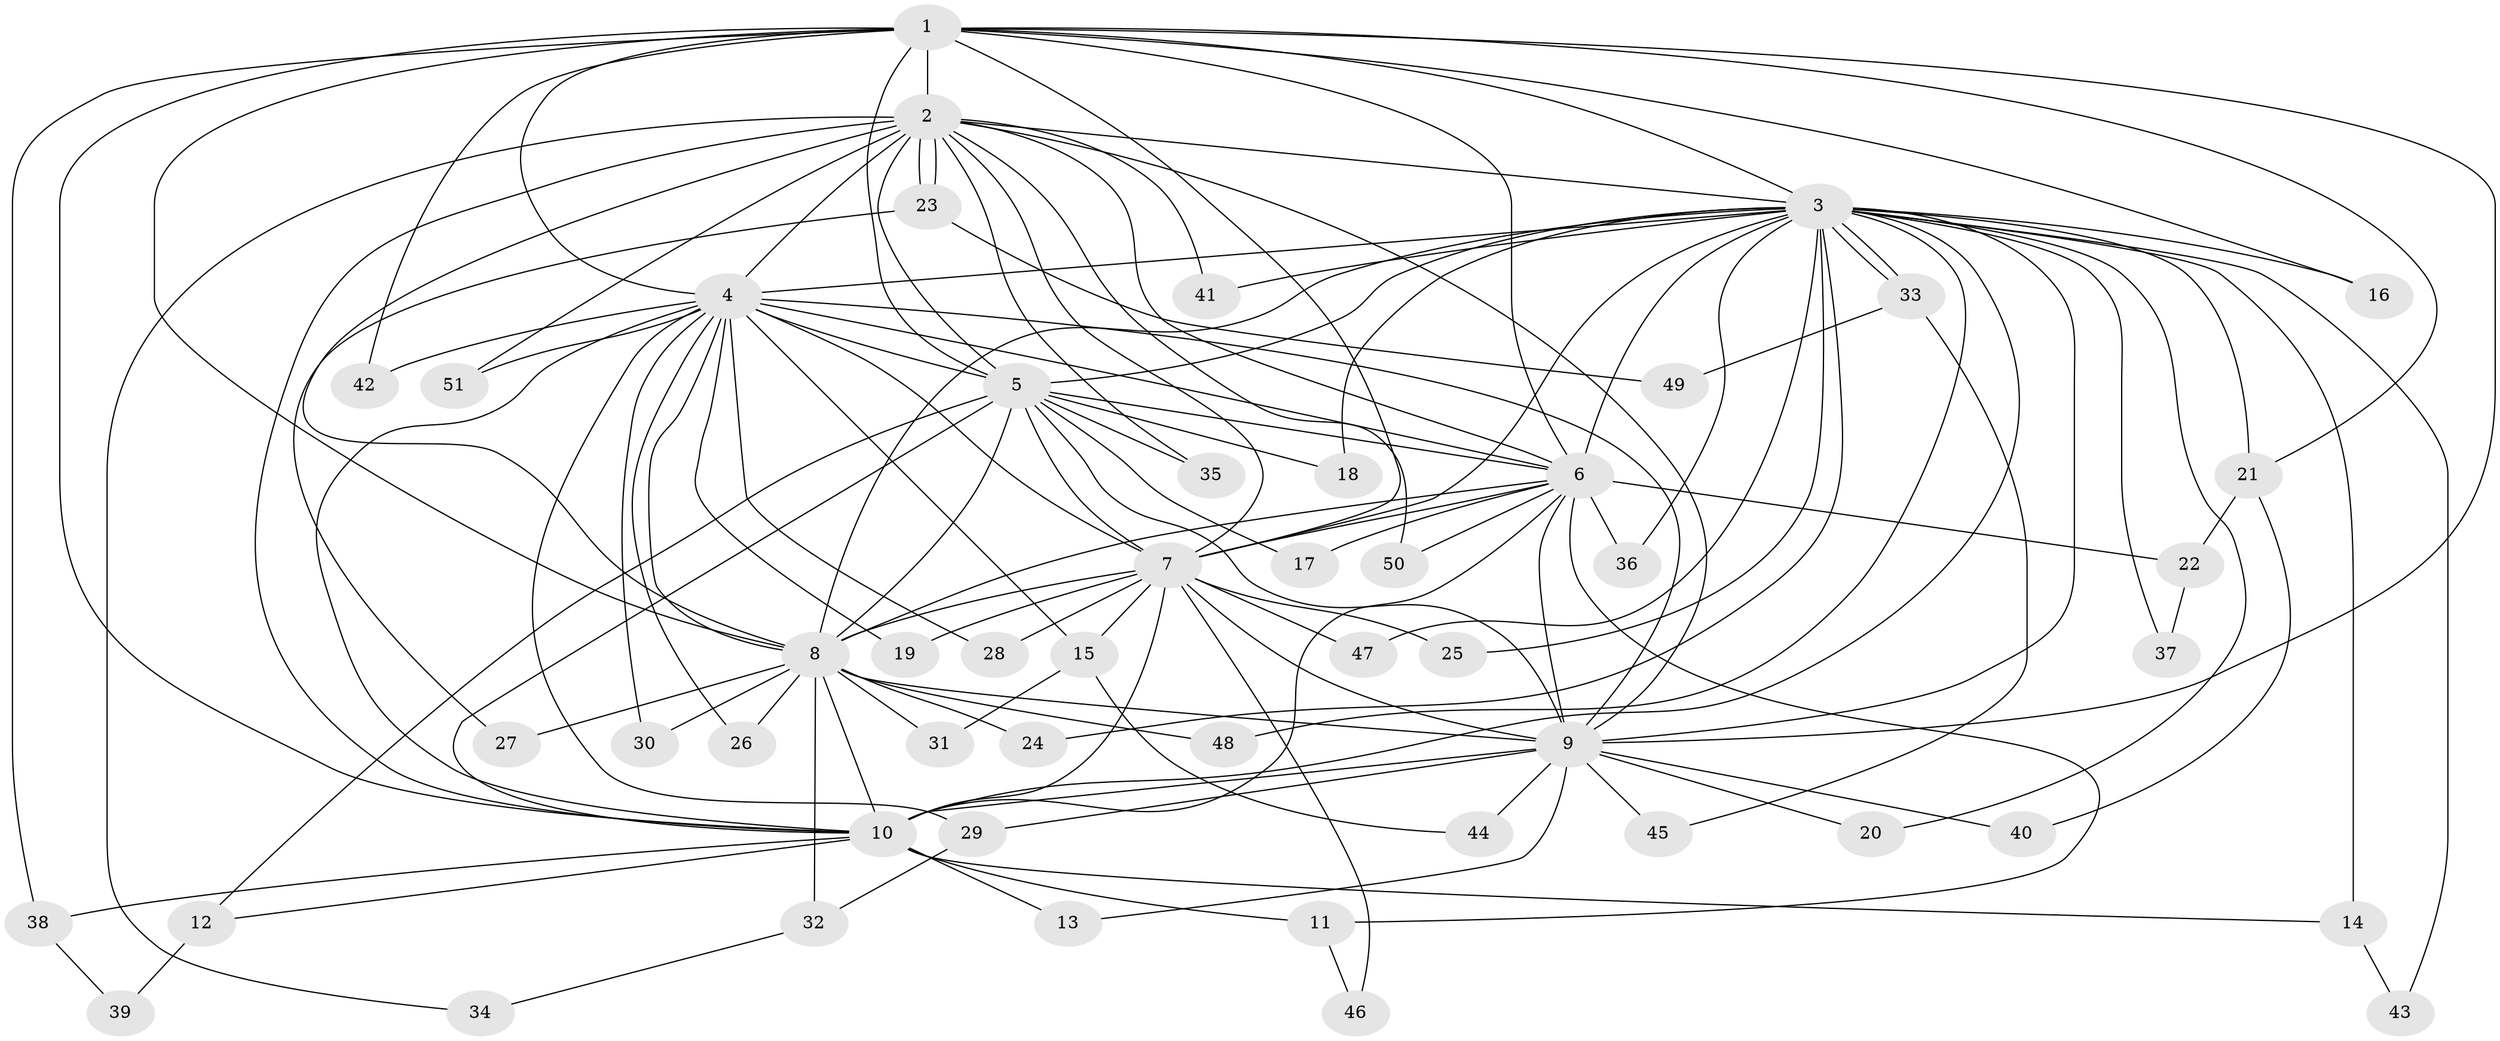 // Generated by graph-tools (version 1.1) at 2025/35/03/09/25 02:35:00]
// undirected, 51 vertices, 127 edges
graph export_dot {
graph [start="1"]
  node [color=gray90,style=filled];
  1;
  2;
  3;
  4;
  5;
  6;
  7;
  8;
  9;
  10;
  11;
  12;
  13;
  14;
  15;
  16;
  17;
  18;
  19;
  20;
  21;
  22;
  23;
  24;
  25;
  26;
  27;
  28;
  29;
  30;
  31;
  32;
  33;
  34;
  35;
  36;
  37;
  38;
  39;
  40;
  41;
  42;
  43;
  44;
  45;
  46;
  47;
  48;
  49;
  50;
  51;
  1 -- 2;
  1 -- 3;
  1 -- 4;
  1 -- 5;
  1 -- 6;
  1 -- 7;
  1 -- 8;
  1 -- 9;
  1 -- 10;
  1 -- 16;
  1 -- 21;
  1 -- 38;
  1 -- 42;
  2 -- 3;
  2 -- 4;
  2 -- 5;
  2 -- 6;
  2 -- 7;
  2 -- 8;
  2 -- 9;
  2 -- 10;
  2 -- 23;
  2 -- 23;
  2 -- 34;
  2 -- 35;
  2 -- 41;
  2 -- 50;
  2 -- 51;
  3 -- 4;
  3 -- 5;
  3 -- 6;
  3 -- 7;
  3 -- 8;
  3 -- 9;
  3 -- 10;
  3 -- 14;
  3 -- 16;
  3 -- 18;
  3 -- 20;
  3 -- 21;
  3 -- 24;
  3 -- 25;
  3 -- 33;
  3 -- 33;
  3 -- 36;
  3 -- 37;
  3 -- 41;
  3 -- 43;
  3 -- 47;
  3 -- 48;
  4 -- 5;
  4 -- 6;
  4 -- 7;
  4 -- 8;
  4 -- 9;
  4 -- 10;
  4 -- 15;
  4 -- 19;
  4 -- 26;
  4 -- 28;
  4 -- 29;
  4 -- 30;
  4 -- 42;
  4 -- 51;
  5 -- 6;
  5 -- 7;
  5 -- 8;
  5 -- 9;
  5 -- 10;
  5 -- 12;
  5 -- 17;
  5 -- 18;
  5 -- 35;
  6 -- 7;
  6 -- 8;
  6 -- 9;
  6 -- 10;
  6 -- 11;
  6 -- 17;
  6 -- 22;
  6 -- 36;
  6 -- 50;
  7 -- 8;
  7 -- 9;
  7 -- 10;
  7 -- 15;
  7 -- 19;
  7 -- 25;
  7 -- 28;
  7 -- 46;
  7 -- 47;
  8 -- 9;
  8 -- 10;
  8 -- 24;
  8 -- 26;
  8 -- 27;
  8 -- 30;
  8 -- 31;
  8 -- 32;
  8 -- 48;
  9 -- 10;
  9 -- 13;
  9 -- 20;
  9 -- 29;
  9 -- 40;
  9 -- 44;
  9 -- 45;
  10 -- 11;
  10 -- 12;
  10 -- 13;
  10 -- 14;
  10 -- 38;
  11 -- 46;
  12 -- 39;
  14 -- 43;
  15 -- 31;
  15 -- 44;
  21 -- 22;
  21 -- 40;
  22 -- 37;
  23 -- 27;
  23 -- 49;
  29 -- 32;
  32 -- 34;
  33 -- 45;
  33 -- 49;
  38 -- 39;
}
